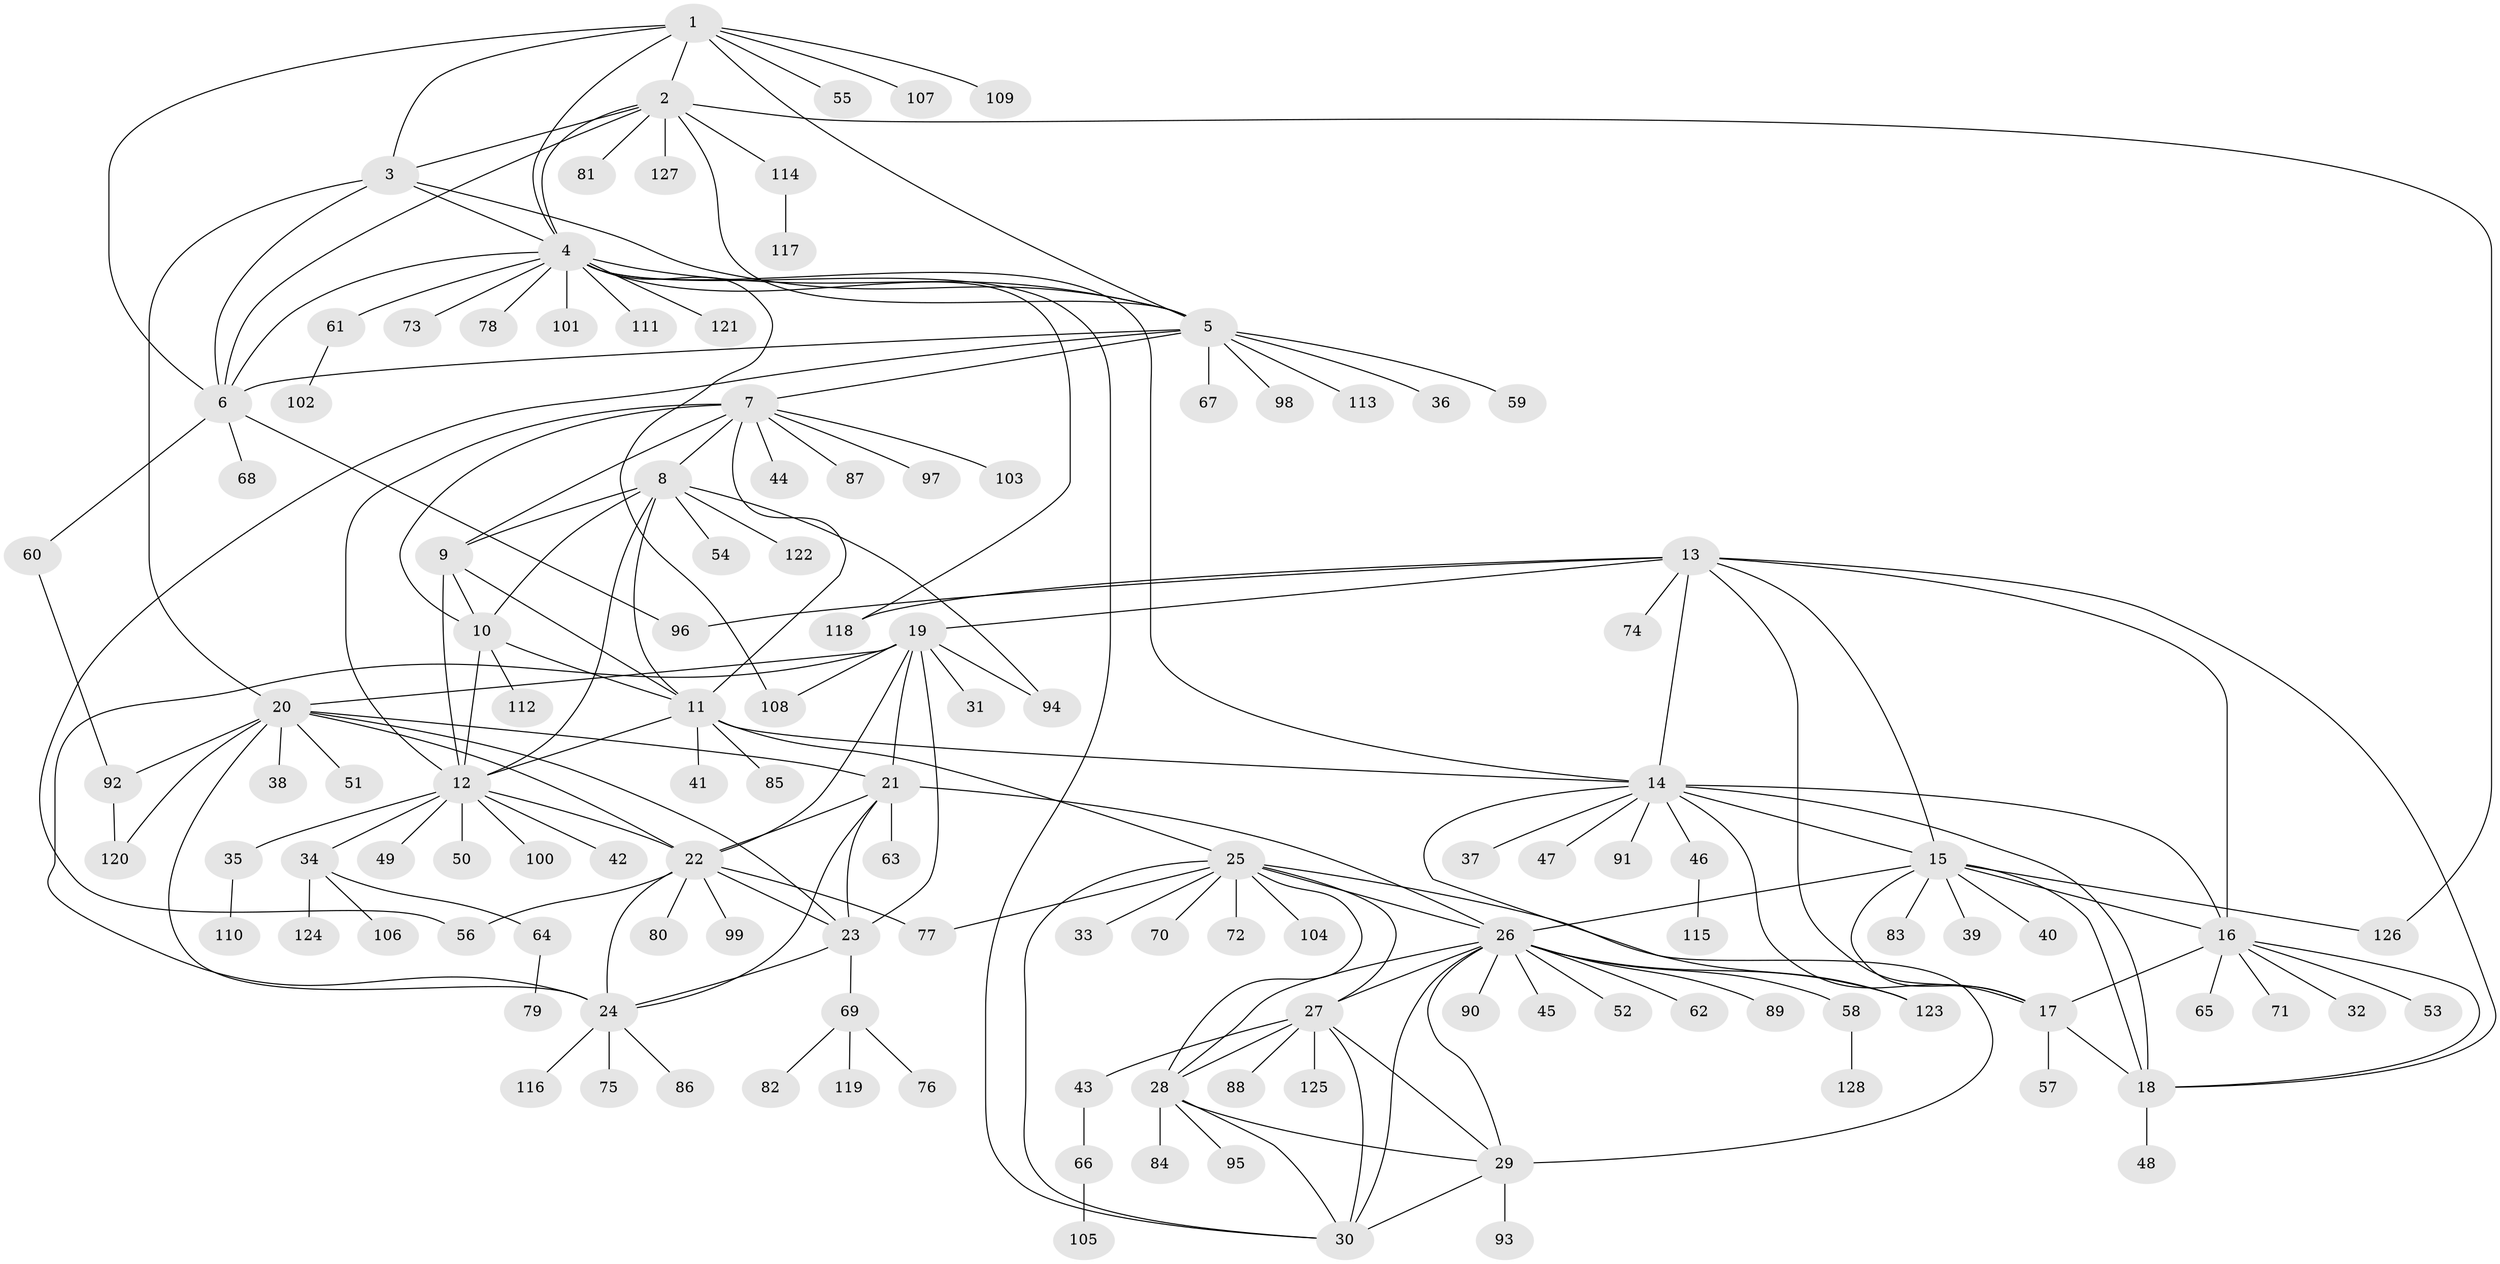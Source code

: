 // Generated by graph-tools (version 1.1) at 2025/55/03/09/25 04:55:36]
// undirected, 128 vertices, 193 edges
graph export_dot {
graph [start="1"]
  node [color=gray90,style=filled];
  1;
  2;
  3;
  4;
  5;
  6;
  7;
  8;
  9;
  10;
  11;
  12;
  13;
  14;
  15;
  16;
  17;
  18;
  19;
  20;
  21;
  22;
  23;
  24;
  25;
  26;
  27;
  28;
  29;
  30;
  31;
  32;
  33;
  34;
  35;
  36;
  37;
  38;
  39;
  40;
  41;
  42;
  43;
  44;
  45;
  46;
  47;
  48;
  49;
  50;
  51;
  52;
  53;
  54;
  55;
  56;
  57;
  58;
  59;
  60;
  61;
  62;
  63;
  64;
  65;
  66;
  67;
  68;
  69;
  70;
  71;
  72;
  73;
  74;
  75;
  76;
  77;
  78;
  79;
  80;
  81;
  82;
  83;
  84;
  85;
  86;
  87;
  88;
  89;
  90;
  91;
  92;
  93;
  94;
  95;
  96;
  97;
  98;
  99;
  100;
  101;
  102;
  103;
  104;
  105;
  106;
  107;
  108;
  109;
  110;
  111;
  112;
  113;
  114;
  115;
  116;
  117;
  118;
  119;
  120;
  121;
  122;
  123;
  124;
  125;
  126;
  127;
  128;
  1 -- 2;
  1 -- 3;
  1 -- 4;
  1 -- 5;
  1 -- 6;
  1 -- 55;
  1 -- 107;
  1 -- 109;
  2 -- 3;
  2 -- 4;
  2 -- 5;
  2 -- 6;
  2 -- 81;
  2 -- 114;
  2 -- 126;
  2 -- 127;
  3 -- 4;
  3 -- 5;
  3 -- 6;
  3 -- 20;
  4 -- 5;
  4 -- 6;
  4 -- 14;
  4 -- 30;
  4 -- 61;
  4 -- 73;
  4 -- 78;
  4 -- 101;
  4 -- 108;
  4 -- 111;
  4 -- 118;
  4 -- 121;
  5 -- 6;
  5 -- 7;
  5 -- 36;
  5 -- 56;
  5 -- 59;
  5 -- 67;
  5 -- 98;
  5 -- 113;
  6 -- 60;
  6 -- 68;
  6 -- 96;
  7 -- 8;
  7 -- 9;
  7 -- 10;
  7 -- 11;
  7 -- 12;
  7 -- 44;
  7 -- 87;
  7 -- 97;
  7 -- 103;
  8 -- 9;
  8 -- 10;
  8 -- 11;
  8 -- 12;
  8 -- 54;
  8 -- 94;
  8 -- 122;
  9 -- 10;
  9 -- 11;
  9 -- 12;
  10 -- 11;
  10 -- 12;
  10 -- 112;
  11 -- 12;
  11 -- 14;
  11 -- 25;
  11 -- 41;
  11 -- 85;
  12 -- 22;
  12 -- 34;
  12 -- 35;
  12 -- 42;
  12 -- 49;
  12 -- 50;
  12 -- 100;
  13 -- 14;
  13 -- 15;
  13 -- 16;
  13 -- 17;
  13 -- 18;
  13 -- 19;
  13 -- 74;
  13 -- 96;
  13 -- 118;
  14 -- 15;
  14 -- 16;
  14 -- 17;
  14 -- 18;
  14 -- 37;
  14 -- 46;
  14 -- 47;
  14 -- 91;
  14 -- 123;
  15 -- 16;
  15 -- 17;
  15 -- 18;
  15 -- 26;
  15 -- 39;
  15 -- 40;
  15 -- 83;
  15 -- 126;
  16 -- 17;
  16 -- 18;
  16 -- 32;
  16 -- 53;
  16 -- 65;
  16 -- 71;
  17 -- 18;
  17 -- 57;
  18 -- 48;
  19 -- 20;
  19 -- 21;
  19 -- 22;
  19 -- 23;
  19 -- 24;
  19 -- 31;
  19 -- 94;
  19 -- 108;
  20 -- 21;
  20 -- 22;
  20 -- 23;
  20 -- 24;
  20 -- 38;
  20 -- 51;
  20 -- 92;
  20 -- 120;
  21 -- 22;
  21 -- 23;
  21 -- 24;
  21 -- 26;
  21 -- 63;
  22 -- 23;
  22 -- 24;
  22 -- 56;
  22 -- 77;
  22 -- 80;
  22 -- 99;
  23 -- 24;
  23 -- 69;
  24 -- 75;
  24 -- 86;
  24 -- 116;
  25 -- 26;
  25 -- 27;
  25 -- 28;
  25 -- 29;
  25 -- 30;
  25 -- 33;
  25 -- 70;
  25 -- 72;
  25 -- 77;
  25 -- 104;
  26 -- 27;
  26 -- 28;
  26 -- 29;
  26 -- 30;
  26 -- 45;
  26 -- 52;
  26 -- 58;
  26 -- 62;
  26 -- 89;
  26 -- 90;
  26 -- 123;
  27 -- 28;
  27 -- 29;
  27 -- 30;
  27 -- 43;
  27 -- 88;
  27 -- 125;
  28 -- 29;
  28 -- 30;
  28 -- 84;
  28 -- 95;
  29 -- 30;
  29 -- 93;
  34 -- 64;
  34 -- 106;
  34 -- 124;
  35 -- 110;
  43 -- 66;
  46 -- 115;
  58 -- 128;
  60 -- 92;
  61 -- 102;
  64 -- 79;
  66 -- 105;
  69 -- 76;
  69 -- 82;
  69 -- 119;
  92 -- 120;
  114 -- 117;
}
